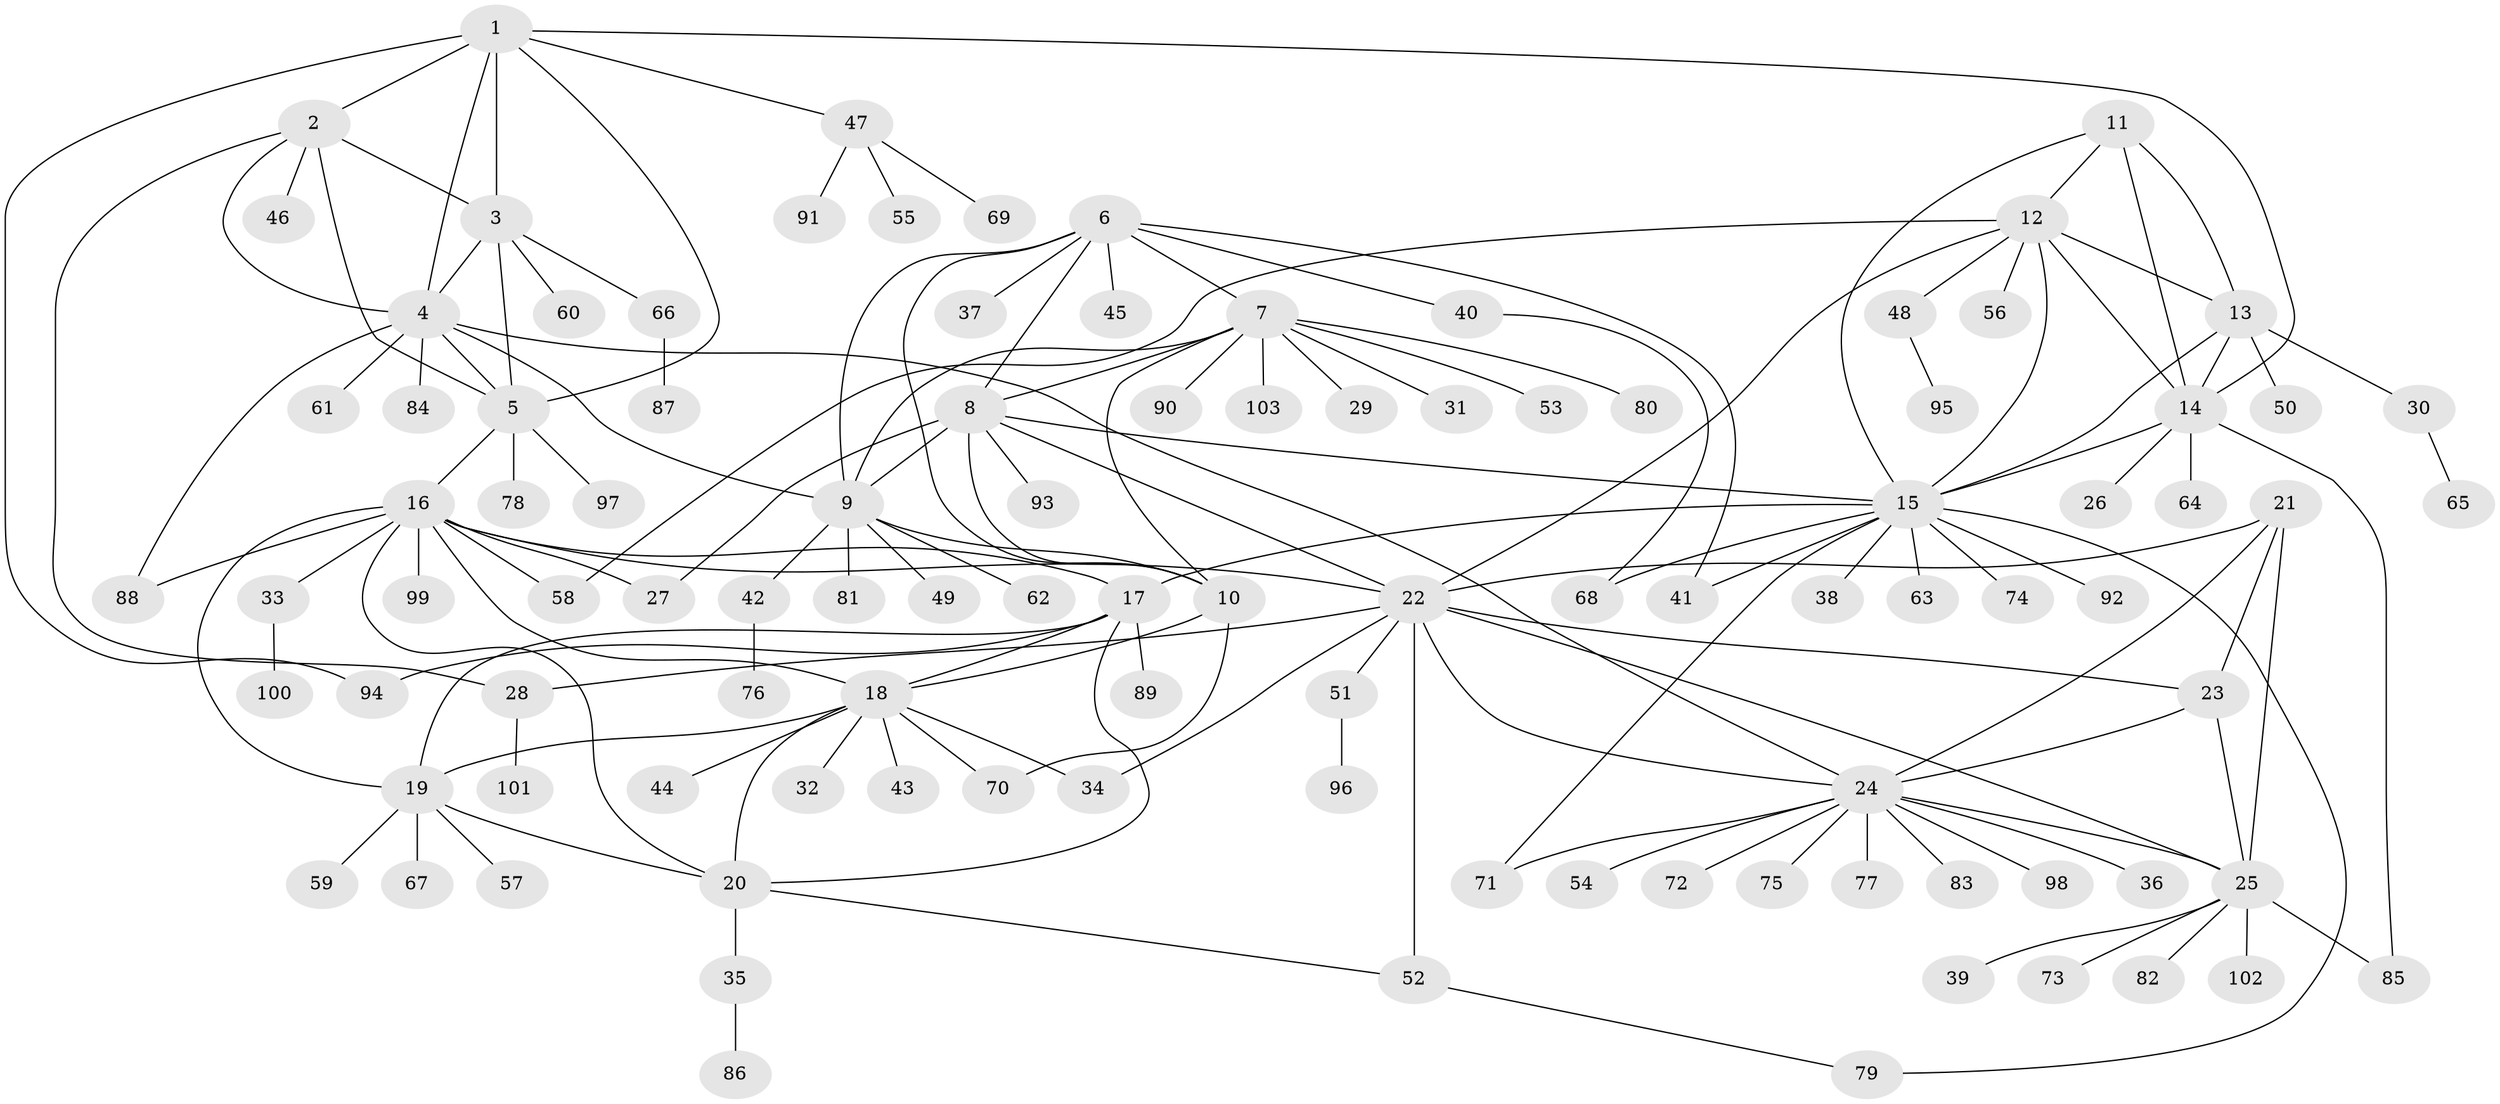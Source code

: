 // Generated by graph-tools (version 1.1) at 2025/50/03/09/25 03:50:37]
// undirected, 103 vertices, 151 edges
graph export_dot {
graph [start="1"]
  node [color=gray90,style=filled];
  1;
  2;
  3;
  4;
  5;
  6;
  7;
  8;
  9;
  10;
  11;
  12;
  13;
  14;
  15;
  16;
  17;
  18;
  19;
  20;
  21;
  22;
  23;
  24;
  25;
  26;
  27;
  28;
  29;
  30;
  31;
  32;
  33;
  34;
  35;
  36;
  37;
  38;
  39;
  40;
  41;
  42;
  43;
  44;
  45;
  46;
  47;
  48;
  49;
  50;
  51;
  52;
  53;
  54;
  55;
  56;
  57;
  58;
  59;
  60;
  61;
  62;
  63;
  64;
  65;
  66;
  67;
  68;
  69;
  70;
  71;
  72;
  73;
  74;
  75;
  76;
  77;
  78;
  79;
  80;
  81;
  82;
  83;
  84;
  85;
  86;
  87;
  88;
  89;
  90;
  91;
  92;
  93;
  94;
  95;
  96;
  97;
  98;
  99;
  100;
  101;
  102;
  103;
  1 -- 2;
  1 -- 3;
  1 -- 4;
  1 -- 5;
  1 -- 14;
  1 -- 47;
  1 -- 94;
  2 -- 3;
  2 -- 4;
  2 -- 5;
  2 -- 28;
  2 -- 46;
  3 -- 4;
  3 -- 5;
  3 -- 60;
  3 -- 66;
  4 -- 5;
  4 -- 9;
  4 -- 24;
  4 -- 61;
  4 -- 84;
  4 -- 88;
  5 -- 16;
  5 -- 78;
  5 -- 97;
  6 -- 7;
  6 -- 8;
  6 -- 9;
  6 -- 10;
  6 -- 37;
  6 -- 40;
  6 -- 41;
  6 -- 45;
  7 -- 8;
  7 -- 9;
  7 -- 10;
  7 -- 29;
  7 -- 31;
  7 -- 53;
  7 -- 80;
  7 -- 90;
  7 -- 103;
  8 -- 9;
  8 -- 10;
  8 -- 15;
  8 -- 22;
  8 -- 27;
  8 -- 93;
  9 -- 10;
  9 -- 42;
  9 -- 49;
  9 -- 62;
  9 -- 81;
  10 -- 18;
  10 -- 70;
  11 -- 12;
  11 -- 13;
  11 -- 14;
  11 -- 15;
  12 -- 13;
  12 -- 14;
  12 -- 15;
  12 -- 22;
  12 -- 48;
  12 -- 56;
  12 -- 58;
  13 -- 14;
  13 -- 15;
  13 -- 30;
  13 -- 50;
  14 -- 15;
  14 -- 26;
  14 -- 64;
  14 -- 85;
  15 -- 17;
  15 -- 38;
  15 -- 41;
  15 -- 63;
  15 -- 68;
  15 -- 71;
  15 -- 74;
  15 -- 79;
  15 -- 92;
  16 -- 17;
  16 -- 18;
  16 -- 19;
  16 -- 20;
  16 -- 22;
  16 -- 27;
  16 -- 33;
  16 -- 58;
  16 -- 88;
  16 -- 99;
  17 -- 18;
  17 -- 19;
  17 -- 20;
  17 -- 89;
  17 -- 94;
  18 -- 19;
  18 -- 20;
  18 -- 32;
  18 -- 34;
  18 -- 43;
  18 -- 44;
  18 -- 70;
  19 -- 20;
  19 -- 57;
  19 -- 59;
  19 -- 67;
  20 -- 35;
  20 -- 52;
  21 -- 22;
  21 -- 23;
  21 -- 24;
  21 -- 25;
  22 -- 23;
  22 -- 24;
  22 -- 25;
  22 -- 28;
  22 -- 34;
  22 -- 51;
  22 -- 52;
  23 -- 24;
  23 -- 25;
  24 -- 25;
  24 -- 36;
  24 -- 54;
  24 -- 71;
  24 -- 72;
  24 -- 75;
  24 -- 77;
  24 -- 83;
  24 -- 98;
  25 -- 39;
  25 -- 73;
  25 -- 82;
  25 -- 85;
  25 -- 102;
  28 -- 101;
  30 -- 65;
  33 -- 100;
  35 -- 86;
  40 -- 68;
  42 -- 76;
  47 -- 55;
  47 -- 69;
  47 -- 91;
  48 -- 95;
  51 -- 96;
  52 -- 79;
  66 -- 87;
}
